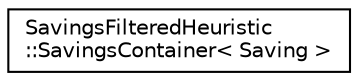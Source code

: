 digraph "Graphical Class Hierarchy"
{
 // LATEX_PDF_SIZE
  edge [fontname="Helvetica",fontsize="10",labelfontname="Helvetica",labelfontsize="10"];
  node [fontname="Helvetica",fontsize="10",shape=record];
  rankdir="LR";
  Node0 [label="SavingsFilteredHeuristic\l::SavingsContainer\< Saving \>",height=0.2,width=0.4,color="black", fillcolor="white", style="filled",URL="$classoperations__research_1_1_savings_filtered_heuristic_1_1_savings_container.html",tooltip=" "];
}
